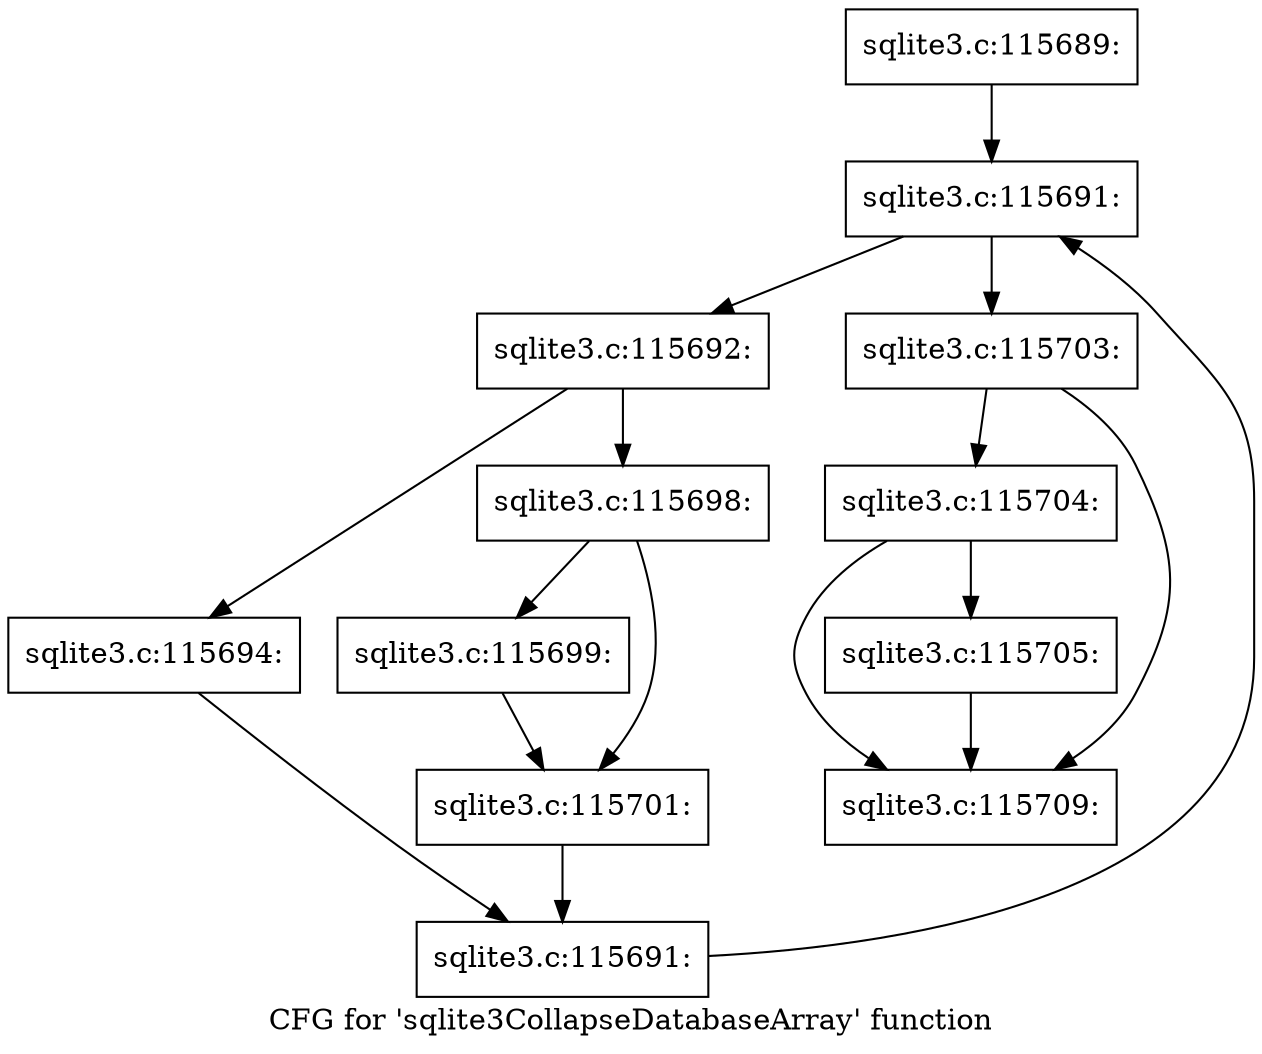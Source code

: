 digraph "CFG for 'sqlite3CollapseDatabaseArray' function" {
	label="CFG for 'sqlite3CollapseDatabaseArray' function";

	Node0x55c0f60c6df0 [shape=record,label="{sqlite3.c:115689:}"];
	Node0x55c0f60c6df0 -> Node0x55c0f86bfc60;
	Node0x55c0f86bfc60 [shape=record,label="{sqlite3.c:115691:}"];
	Node0x55c0f86bfc60 -> Node0x55c0f86bfd70;
	Node0x55c0f86bfc60 -> Node0x55c0f86bec10;
	Node0x55c0f86bfd70 [shape=record,label="{sqlite3.c:115692:}"];
	Node0x55c0f86bfd70 -> Node0x55c0f86c0a40;
	Node0x55c0f86bfd70 -> Node0x55c0f86c0a90;
	Node0x55c0f86c0a40 [shape=record,label="{sqlite3.c:115694:}"];
	Node0x55c0f86c0a40 -> Node0x55c0f86bfce0;
	Node0x55c0f86c0a90 [shape=record,label="{sqlite3.c:115698:}"];
	Node0x55c0f86c0a90 -> Node0x55c0f86c16d0;
	Node0x55c0f86c0a90 -> Node0x55c0f86c1720;
	Node0x55c0f86c16d0 [shape=record,label="{sqlite3.c:115699:}"];
	Node0x55c0f86c16d0 -> Node0x55c0f86c1720;
	Node0x55c0f86c1720 [shape=record,label="{sqlite3.c:115701:}"];
	Node0x55c0f86c1720 -> Node0x55c0f86bfce0;
	Node0x55c0f86bfce0 [shape=record,label="{sqlite3.c:115691:}"];
	Node0x55c0f86bfce0 -> Node0x55c0f86bfc60;
	Node0x55c0f86bec10 [shape=record,label="{sqlite3.c:115703:}"];
	Node0x55c0f86bec10 -> Node0x55c0f86c2ed0;
	Node0x55c0f86bec10 -> Node0x55c0f86c2e80;
	Node0x55c0f86c2ed0 [shape=record,label="{sqlite3.c:115704:}"];
	Node0x55c0f86c2ed0 -> Node0x55c0f86c2e30;
	Node0x55c0f86c2ed0 -> Node0x55c0f86c2e80;
	Node0x55c0f86c2e30 [shape=record,label="{sqlite3.c:115705:}"];
	Node0x55c0f86c2e30 -> Node0x55c0f86c2e80;
	Node0x55c0f86c2e80 [shape=record,label="{sqlite3.c:115709:}"];
}
